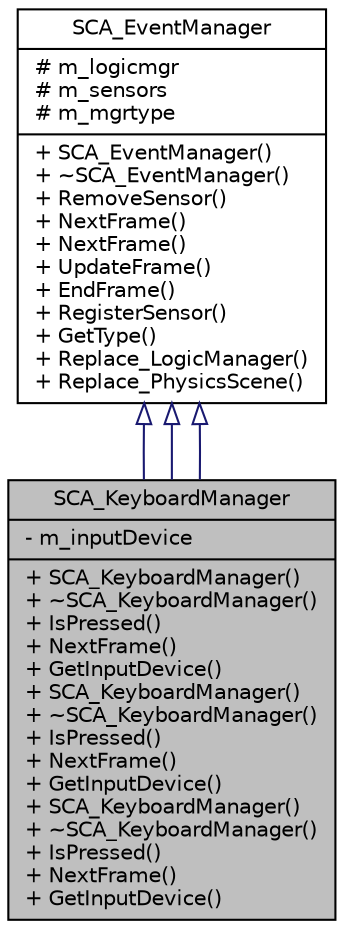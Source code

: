 digraph G
{
  edge [fontname="Helvetica",fontsize="10",labelfontname="Helvetica",labelfontsize="10"];
  node [fontname="Helvetica",fontsize="10",shape=record];
  Node1 [label="{SCA_KeyboardManager\n|- m_inputDevice\l|+ SCA_KeyboardManager()\l+ ~SCA_KeyboardManager()\l+ IsPressed()\l+ NextFrame()\l+ GetInputDevice()\l+ SCA_KeyboardManager()\l+ ~SCA_KeyboardManager()\l+ IsPressed()\l+ NextFrame()\l+ GetInputDevice()\l+ SCA_KeyboardManager()\l+ ~SCA_KeyboardManager()\l+ IsPressed()\l+ NextFrame()\l+ GetInputDevice()\l}",height=0.2,width=0.4,color="black", fillcolor="grey75", style="filled" fontcolor="black"];
  Node2 -> Node1 [dir=back,color="midnightblue",fontsize="10",style="solid",arrowtail="empty",fontname="Helvetica"];
  Node2 [label="{SCA_EventManager\n|# m_logicmgr\l# m_sensors\l# m_mgrtype\l|+ SCA_EventManager()\l+ ~SCA_EventManager()\l+ RemoveSensor()\l+ NextFrame()\l+ NextFrame()\l+ UpdateFrame()\l+ EndFrame()\l+ RegisterSensor()\l+ GetType()\l+ Replace_LogicManager()\l+ Replace_PhysicsScene()\l}",height=0.2,width=0.4,color="black", fillcolor="white", style="filled",URL="$db/d2d/classSCA__EventManager.html"];
  Node2 -> Node1 [dir=back,color="midnightblue",fontsize="10",style="solid",arrowtail="empty",fontname="Helvetica"];
  Node2 -> Node1 [dir=back,color="midnightblue",fontsize="10",style="solid",arrowtail="empty",fontname="Helvetica"];
}
